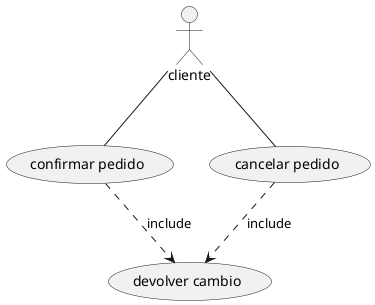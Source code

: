 @startuml

actor cliente

cliente -- (confirmar pedido)
cliente -- (cancelar pedido)

(confirmar pedido) ..> (devolver cambio) : include
(cancelar pedido) ..> (devolver cambio) : include



@enduml